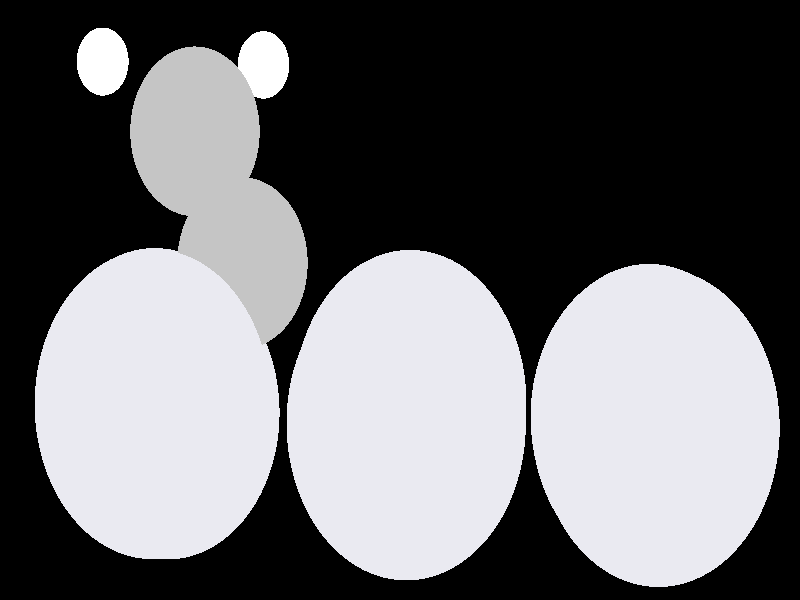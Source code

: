#include "colors.inc"
#include "finish.inc"

global_settings {assumed_gamma 1 max_trace_level 6}
background {color White transmit 1.0}
camera {perspective
  right -7.65*x up 4.37*y
  direction 100.00*z
  location <0,0,100.00> look_at <0,0,0>}


light_source {<  2.00,   3.00,  40.00> color White
  area_light <0.70, 0, 0>, <0, 0.70, 0>, 3, 3
  adaptive 1 jitter}
// no fog
#declare simple = finish {phong 0.7}
#declare pale = finish {ambient 0.5 diffuse 0.85 roughness 0.001 specular 0.200 }
#declare intermediate = finish {ambient 0.3 diffuse 0.6 specular 0.1 roughness 0.04}
#declare vmd = finish {ambient 0.0 diffuse 0.65 phong 0.1 phong_size 40.0 specular 0.5 }
#declare jmol = finish {ambient 0.2 diffuse 0.6 specular 1 roughness 0.001 metallic}
#declare ase2 = finish {ambient 0.05 brilliance 3 diffuse 0.6 metallic specular 0.7 roughness 0.04 reflection 0.15}
#declare ase3 = finish {ambient 0.15 brilliance 2 diffuse 0.6 metallic specular 1.0 roughness 0.001 reflection 0.0}
#declare glass = finish {ambient 0.05 diffuse 0.3 specular 1.0 roughness 0.001}
#declare glass2 = finish {ambient 0.01 diffuse 0.3 specular 1.0 reflection 0.25 roughness 0.001}
#declare Rcell = 0.050;
#declare Rbond = 0.100;

#macro atom(LOC, R, COL, TRANS, FIN)
  sphere{LOC, R texture{pigment{color COL transmit TRANS} finish{FIN}}}
#end
#macro constrain(LOC, R, COL, TRANS FIN)
union{torus{R, Rcell rotate 45*z texture{pigment{color COL transmit TRANS} finish{FIN}}}
     torus{R, Rcell rotate -45*z texture{pigment{color COL transmit TRANS} finish{FIN}}}
     translate LOC}
#end

// no cell vertices
atom(< -2.41,  -0.89,  -8.52>, 1.16, rgb <0.82, 0.82, 0.88>, 0.0, ase3) // #0
atom(< -2.48,  -0.76,  -5.79>, 1.16, rgb <0.82, 0.82, 0.88>, 0.0, ase3) // #1
atom(< -2.43,  -0.78,  -2.78>, 1.16, rgb <0.82, 0.82, 0.88>, 0.0, ase3) // #2
atom(<  0.06,  -0.93,  -7.08>, 1.16, rgb <0.82, 0.82, 0.88>, 0.0, ase3) // #3
atom(<  0.10,  -0.78,  -4.24>, 1.16, rgb <0.82, 0.82, 0.88>, 0.0, ase3) // #4
atom(<  0.06,  -0.91,  -1.38>, 1.16, rgb <0.82, 0.82, 0.88>, 0.0, ase3) // #5
atom(<  2.48,  -0.90,  -5.66>, 1.16, rgb <0.82, 0.82, 0.88>, 0.0, ase3) // #6
atom(<  2.45,  -0.89,  -2.85>, 1.16, rgb <0.82, 0.82, 0.88>, 0.0, ase3) // #7
atom(<  2.47,  -0.93,   0.00>, 1.16, rgb <0.82, 0.82, 0.88>, 0.0, ase3) // #8
atom(< -1.57,   0.28,  -4.21>, 0.65, rgb <0.56, 0.56, 0.56>, 0.0, ase3) // #9
atom(< -2.06,   1.29,  -5.07>, 0.65, rgb <0.56, 0.56, 0.56>, 0.0, ase3) // #10
atom(< -1.38,   1.81,  -5.73>, 0.26, rgb <1.00, 1.00, 1.00>, 0.0, ase3) // #11
atom(< -2.98,   1.82,  -4.81>, 0.26, rgb <1.00, 1.00, 1.00>, 0.0, ase3) // #12

// no constraints
